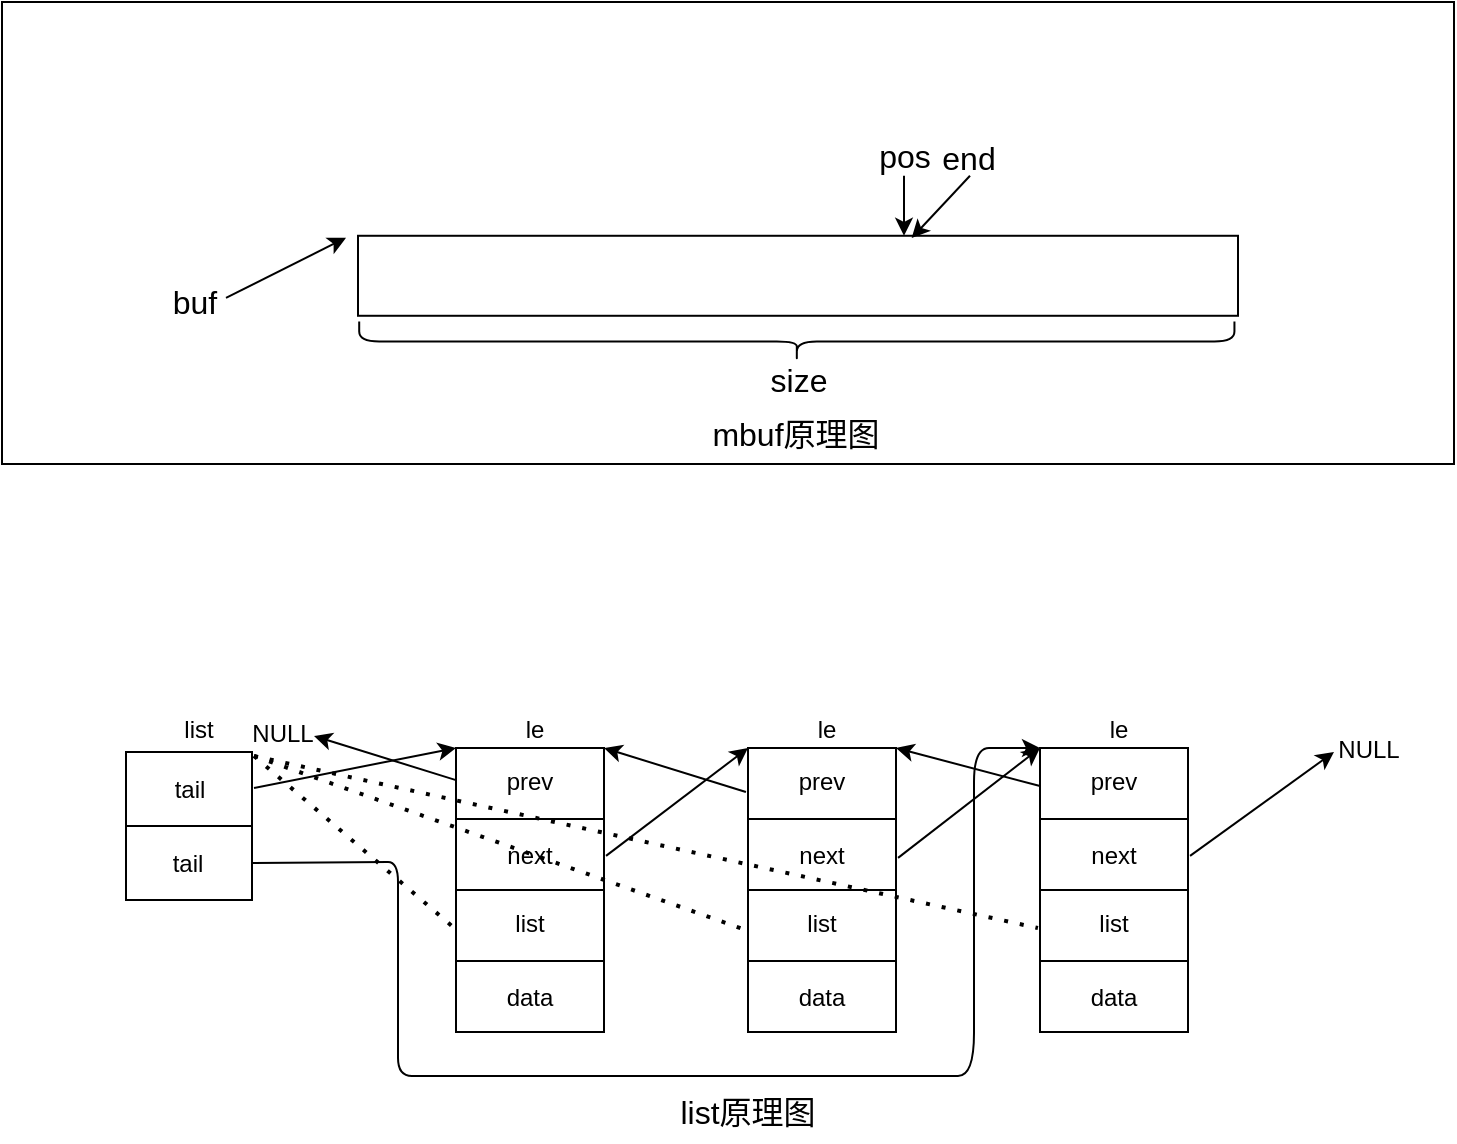 <mxfile version="16.4.2" type="github">
  <diagram id="dRZVVRlGf-jXTrrmjugY" name="第 1 页">
    <mxGraphModel dx="1422" dy="817" grid="0" gridSize="10" guides="1" tooltips="1" connect="1" arrows="1" fold="1" page="1" pageScale="1" pageWidth="827" pageHeight="1169" math="0" shadow="0">
      <root>
        <mxCell id="0" />
        <mxCell id="1" parent="0" />
        <mxCell id="5V9xe46QvoN5DuGvahXr-7" value="" style="rounded=0;whiteSpace=wrap;html=1;fontSize=16;" parent="1" vertex="1">
          <mxGeometry x="34" y="49" width="726" height="231" as="geometry" />
        </mxCell>
        <mxCell id="5V9xe46QvoN5DuGvahXr-1" value="" style="rounded=0;whiteSpace=wrap;html=1;" parent="1" vertex="1">
          <mxGeometry x="212" y="165.89" width="440" height="40" as="geometry" />
        </mxCell>
        <mxCell id="5V9xe46QvoN5DuGvahXr-3" value="" style="endArrow=classic;html=1;rounded=0;" parent="1" edge="1">
          <mxGeometry width="50" height="50" relative="1" as="geometry">
            <mxPoint x="146" y="196.89" as="sourcePoint" />
            <mxPoint x="206" y="166.89" as="targetPoint" />
          </mxGeometry>
        </mxCell>
        <mxCell id="5V9xe46QvoN5DuGvahXr-4" value="buf" style="text;html=1;align=center;verticalAlign=middle;resizable=0;points=[];autosize=1;strokeColor=none;fillColor=none;fontSize=16;" parent="1" vertex="1">
          <mxGeometry x="110" y="188.89" width="40" height="20" as="geometry" />
        </mxCell>
        <mxCell id="5V9xe46QvoN5DuGvahXr-5" value="" style="shape=curlyBracket;whiteSpace=wrap;html=1;rounded=1;flipH=1;rotation=90;" parent="1" vertex="1">
          <mxGeometry x="421.41" width="20" height="437.62" as="geometry" />
        </mxCell>
        <mxCell id="5V9xe46QvoN5DuGvahXr-6" value="size" style="text;html=1;align=center;verticalAlign=middle;resizable=0;points=[];autosize=1;strokeColor=none;fillColor=none;fontSize=16;" parent="1" vertex="1">
          <mxGeometry x="412" y="227.89" width="40" height="20" as="geometry" />
        </mxCell>
        <mxCell id="5V9xe46QvoN5DuGvahXr-8" value="mbuf原理图" style="text;html=1;strokeColor=none;fillColor=none;align=center;verticalAlign=middle;whiteSpace=wrap;rounded=0;fontSize=16;" parent="1" vertex="1">
          <mxGeometry x="386.41" y="250" width="90" height="30" as="geometry" />
        </mxCell>
        <mxCell id="5V9xe46QvoN5DuGvahXr-9" value="" style="endArrow=classic;html=1;rounded=0;fontSize=16;" parent="1" edge="1">
          <mxGeometry width="50" height="50" relative="1" as="geometry">
            <mxPoint x="485" y="135.89" as="sourcePoint" />
            <mxPoint x="485" y="165.89" as="targetPoint" />
          </mxGeometry>
        </mxCell>
        <mxCell id="5V9xe46QvoN5DuGvahXr-10" value="pos" style="text;html=1;align=center;verticalAlign=middle;resizable=0;points=[];autosize=1;strokeColor=none;fillColor=none;fontSize=16;flipH=1;flipV=1;" parent="1" vertex="1">
          <mxGeometry x="465" y="115.89" width="40" height="20" as="geometry" />
        </mxCell>
        <mxCell id="5V9xe46QvoN5DuGvahXr-11" value="" style="endArrow=classic;html=1;rounded=0;fontSize=16;entryX=0.311;entryY=0.028;entryDx=0;entryDy=0;entryPerimeter=0;" parent="1" edge="1">
          <mxGeometry width="50" height="50" relative="1" as="geometry">
            <mxPoint x="518" y="135.88" as="sourcePoint" />
            <mxPoint x="488.84" y="167.01" as="targetPoint" />
          </mxGeometry>
        </mxCell>
        <mxCell id="5V9xe46QvoN5DuGvahXr-12" value="end" style="text;html=1;align=center;verticalAlign=middle;resizable=0;points=[];autosize=1;strokeColor=none;fillColor=none;fontSize=16;flipH=1;flipV=1;" parent="1" vertex="1">
          <mxGeometry x="497" y="116.88" width="40" height="20" as="geometry" />
        </mxCell>
        <mxCell id="uSeVnQch3B0xx5EvV2r_-422" value="" style="rounded=0;whiteSpace=wrap;html=1;" vertex="1" parent="1">
          <mxGeometry x="261" y="422" width="74" height="142" as="geometry" />
        </mxCell>
        <mxCell id="uSeVnQch3B0xx5EvV2r_-423" value="" style="endArrow=none;html=1;rounded=0;entryX=1;entryY=0.5;entryDx=0;entryDy=0;exitX=0;exitY=0.5;exitDx=0;exitDy=0;" edge="1" parent="1" source="uSeVnQch3B0xx5EvV2r_-422" target="uSeVnQch3B0xx5EvV2r_-422">
          <mxGeometry width="50" height="50" relative="1" as="geometry">
            <mxPoint x="149" y="530" as="sourcePoint" />
            <mxPoint x="199" y="480" as="targetPoint" />
          </mxGeometry>
        </mxCell>
        <mxCell id="uSeVnQch3B0xx5EvV2r_-424" value="" style="endArrow=none;html=1;rounded=0;entryX=1;entryY=0.75;entryDx=0;entryDy=0;exitX=0;exitY=0.75;exitDx=0;exitDy=0;" edge="1" parent="1" source="uSeVnQch3B0xx5EvV2r_-422" target="uSeVnQch3B0xx5EvV2r_-422">
          <mxGeometry width="50" height="50" relative="1" as="geometry">
            <mxPoint x="164" y="547" as="sourcePoint" />
            <mxPoint x="214" y="497" as="targetPoint" />
          </mxGeometry>
        </mxCell>
        <mxCell id="uSeVnQch3B0xx5EvV2r_-425" value="" style="endArrow=none;html=1;rounded=0;entryX=1;entryY=0.25;entryDx=0;entryDy=0;exitX=0;exitY=0.25;exitDx=0;exitDy=0;" edge="1" parent="1" source="uSeVnQch3B0xx5EvV2r_-422" target="uSeVnQch3B0xx5EvV2r_-422">
          <mxGeometry width="50" height="50" relative="1" as="geometry">
            <mxPoint x="169" y="525" as="sourcePoint" />
            <mxPoint x="219" y="475" as="targetPoint" />
          </mxGeometry>
        </mxCell>
        <mxCell id="uSeVnQch3B0xx5EvV2r_-426" value="le" style="text;html=1;align=center;verticalAlign=middle;resizable=0;points=[];autosize=1;strokeColor=none;fillColor=none;" vertex="1" parent="1">
          <mxGeometry x="290" y="404" width="19" height="18" as="geometry" />
        </mxCell>
        <mxCell id="uSeVnQch3B0xx5EvV2r_-427" value="prev" style="text;html=1;strokeColor=none;fillColor=none;align=center;verticalAlign=middle;whiteSpace=wrap;rounded=0;" vertex="1" parent="1">
          <mxGeometry x="268" y="424" width="60" height="30" as="geometry" />
        </mxCell>
        <mxCell id="uSeVnQch3B0xx5EvV2r_-428" value="next" style="text;html=1;strokeColor=none;fillColor=none;align=center;verticalAlign=middle;whiteSpace=wrap;rounded=0;" vertex="1" parent="1">
          <mxGeometry x="268" y="461" width="60" height="30" as="geometry" />
        </mxCell>
        <mxCell id="uSeVnQch3B0xx5EvV2r_-429" value="list" style="text;html=1;strokeColor=none;fillColor=none;align=center;verticalAlign=middle;whiteSpace=wrap;rounded=0;" vertex="1" parent="1">
          <mxGeometry x="268" y="495" width="60" height="30" as="geometry" />
        </mxCell>
        <mxCell id="uSeVnQch3B0xx5EvV2r_-430" value="data" style="text;html=1;strokeColor=none;fillColor=none;align=center;verticalAlign=middle;whiteSpace=wrap;rounded=0;" vertex="1" parent="1">
          <mxGeometry x="268" y="532" width="60" height="30" as="geometry" />
        </mxCell>
        <mxCell id="uSeVnQch3B0xx5EvV2r_-432" value="" style="endArrow=none;html=1;rounded=0;entryX=1;entryY=0.5;entryDx=0;entryDy=0;exitX=0;exitY=0.5;exitDx=0;exitDy=0;" edge="1" parent="1" source="uSeVnQch3B0xx5EvV2r_-431" target="uSeVnQch3B0xx5EvV2r_-431">
          <mxGeometry width="50" height="50" relative="1" as="geometry">
            <mxPoint x="73.5" y="636" as="sourcePoint" />
            <mxPoint x="123.5" y="586" as="targetPoint" />
          </mxGeometry>
        </mxCell>
        <mxCell id="uSeVnQch3B0xx5EvV2r_-433" value="list" style="text;html=1;align=center;verticalAlign=middle;resizable=0;points=[];autosize=1;strokeColor=none;fillColor=none;" vertex="1" parent="1">
          <mxGeometry x="119.5" y="404" width="25" height="18" as="geometry" />
        </mxCell>
        <mxCell id="uSeVnQch3B0xx5EvV2r_-435" value="head" style="text;html=1;strokeColor=none;fillColor=none;align=center;verticalAlign=middle;whiteSpace=wrap;rounded=0;" vertex="1" parent="1">
          <mxGeometry x="100" y="427" width="60" height="30" as="geometry" />
        </mxCell>
        <mxCell id="uSeVnQch3B0xx5EvV2r_-437" value="" style="rounded=0;whiteSpace=wrap;html=1;" vertex="1" parent="1">
          <mxGeometry x="407" y="422" width="74" height="142" as="geometry" />
        </mxCell>
        <mxCell id="uSeVnQch3B0xx5EvV2r_-438" value="" style="endArrow=none;html=1;rounded=0;entryX=1;entryY=0.5;entryDx=0;entryDy=0;exitX=0;exitY=0.5;exitDx=0;exitDy=0;" edge="1" source="uSeVnQch3B0xx5EvV2r_-437" target="uSeVnQch3B0xx5EvV2r_-437" parent="1">
          <mxGeometry width="50" height="50" relative="1" as="geometry">
            <mxPoint x="295" y="530" as="sourcePoint" />
            <mxPoint x="345" y="480" as="targetPoint" />
          </mxGeometry>
        </mxCell>
        <mxCell id="uSeVnQch3B0xx5EvV2r_-439" value="" style="endArrow=none;html=1;rounded=0;entryX=1;entryY=0.75;entryDx=0;entryDy=0;exitX=0;exitY=0.75;exitDx=0;exitDy=0;" edge="1" source="uSeVnQch3B0xx5EvV2r_-437" target="uSeVnQch3B0xx5EvV2r_-437" parent="1">
          <mxGeometry width="50" height="50" relative="1" as="geometry">
            <mxPoint x="310" y="547" as="sourcePoint" />
            <mxPoint x="360" y="497" as="targetPoint" />
          </mxGeometry>
        </mxCell>
        <mxCell id="uSeVnQch3B0xx5EvV2r_-440" value="" style="endArrow=none;html=1;rounded=0;entryX=1;entryY=0.25;entryDx=0;entryDy=0;exitX=0;exitY=0.25;exitDx=0;exitDy=0;" edge="1" source="uSeVnQch3B0xx5EvV2r_-437" target="uSeVnQch3B0xx5EvV2r_-437" parent="1">
          <mxGeometry width="50" height="50" relative="1" as="geometry">
            <mxPoint x="315" y="525" as="sourcePoint" />
            <mxPoint x="365" y="475" as="targetPoint" />
          </mxGeometry>
        </mxCell>
        <mxCell id="uSeVnQch3B0xx5EvV2r_-441" value="le" style="text;html=1;align=center;verticalAlign=middle;resizable=0;points=[];autosize=1;strokeColor=none;fillColor=none;" vertex="1" parent="1">
          <mxGeometry x="436" y="404" width="19" height="18" as="geometry" />
        </mxCell>
        <mxCell id="uSeVnQch3B0xx5EvV2r_-442" value="prev" style="text;html=1;strokeColor=none;fillColor=none;align=center;verticalAlign=middle;whiteSpace=wrap;rounded=0;" vertex="1" parent="1">
          <mxGeometry x="414" y="424" width="60" height="30" as="geometry" />
        </mxCell>
        <mxCell id="uSeVnQch3B0xx5EvV2r_-443" value="next" style="text;html=1;strokeColor=none;fillColor=none;align=center;verticalAlign=middle;whiteSpace=wrap;rounded=0;" vertex="1" parent="1">
          <mxGeometry x="414" y="461" width="60" height="30" as="geometry" />
        </mxCell>
        <mxCell id="uSeVnQch3B0xx5EvV2r_-444" value="list" style="text;html=1;strokeColor=none;fillColor=none;align=center;verticalAlign=middle;whiteSpace=wrap;rounded=0;" vertex="1" parent="1">
          <mxGeometry x="414" y="495" width="60" height="30" as="geometry" />
        </mxCell>
        <mxCell id="uSeVnQch3B0xx5EvV2r_-445" value="data" style="text;html=1;strokeColor=none;fillColor=none;align=center;verticalAlign=middle;whiteSpace=wrap;rounded=0;" vertex="1" parent="1">
          <mxGeometry x="414" y="532" width="60" height="30" as="geometry" />
        </mxCell>
        <mxCell id="uSeVnQch3B0xx5EvV2r_-446" value="" style="rounded=0;whiteSpace=wrap;html=1;" vertex="1" parent="1">
          <mxGeometry x="553" y="422" width="74" height="142" as="geometry" />
        </mxCell>
        <mxCell id="uSeVnQch3B0xx5EvV2r_-447" value="" style="endArrow=none;html=1;rounded=0;entryX=1;entryY=0.5;entryDx=0;entryDy=0;exitX=0;exitY=0.5;exitDx=0;exitDy=0;" edge="1" source="uSeVnQch3B0xx5EvV2r_-446" target="uSeVnQch3B0xx5EvV2r_-446" parent="1">
          <mxGeometry width="50" height="50" relative="1" as="geometry">
            <mxPoint x="441" y="530" as="sourcePoint" />
            <mxPoint x="491" y="480" as="targetPoint" />
          </mxGeometry>
        </mxCell>
        <mxCell id="uSeVnQch3B0xx5EvV2r_-448" value="" style="endArrow=none;html=1;rounded=0;entryX=1;entryY=0.75;entryDx=0;entryDy=0;exitX=0;exitY=0.75;exitDx=0;exitDy=0;" edge="1" source="uSeVnQch3B0xx5EvV2r_-446" target="uSeVnQch3B0xx5EvV2r_-446" parent="1">
          <mxGeometry width="50" height="50" relative="1" as="geometry">
            <mxPoint x="456" y="547" as="sourcePoint" />
            <mxPoint x="506" y="497" as="targetPoint" />
          </mxGeometry>
        </mxCell>
        <mxCell id="uSeVnQch3B0xx5EvV2r_-449" value="" style="endArrow=none;html=1;rounded=0;entryX=1;entryY=0.25;entryDx=0;entryDy=0;exitX=0;exitY=0.25;exitDx=0;exitDy=0;" edge="1" source="uSeVnQch3B0xx5EvV2r_-446" target="uSeVnQch3B0xx5EvV2r_-446" parent="1">
          <mxGeometry width="50" height="50" relative="1" as="geometry">
            <mxPoint x="461" y="525" as="sourcePoint" />
            <mxPoint x="511" y="475" as="targetPoint" />
          </mxGeometry>
        </mxCell>
        <mxCell id="uSeVnQch3B0xx5EvV2r_-450" value="le" style="text;html=1;align=center;verticalAlign=middle;resizable=0;points=[];autosize=1;strokeColor=none;fillColor=none;" vertex="1" parent="1">
          <mxGeometry x="582" y="404" width="19" height="18" as="geometry" />
        </mxCell>
        <mxCell id="uSeVnQch3B0xx5EvV2r_-451" value="prev" style="text;html=1;strokeColor=none;fillColor=none;align=center;verticalAlign=middle;whiteSpace=wrap;rounded=0;" vertex="1" parent="1">
          <mxGeometry x="560" y="424" width="60" height="30" as="geometry" />
        </mxCell>
        <mxCell id="uSeVnQch3B0xx5EvV2r_-452" value="next" style="text;html=1;strokeColor=none;fillColor=none;align=center;verticalAlign=middle;whiteSpace=wrap;rounded=0;" vertex="1" parent="1">
          <mxGeometry x="560" y="461" width="60" height="30" as="geometry" />
        </mxCell>
        <mxCell id="uSeVnQch3B0xx5EvV2r_-453" value="list" style="text;html=1;strokeColor=none;fillColor=none;align=center;verticalAlign=middle;whiteSpace=wrap;rounded=0;" vertex="1" parent="1">
          <mxGeometry x="560" y="495" width="60" height="30" as="geometry" />
        </mxCell>
        <mxCell id="uSeVnQch3B0xx5EvV2r_-454" value="data" style="text;html=1;strokeColor=none;fillColor=none;align=center;verticalAlign=middle;whiteSpace=wrap;rounded=0;" vertex="1" parent="1">
          <mxGeometry x="560" y="532" width="60" height="30" as="geometry" />
        </mxCell>
        <mxCell id="uSeVnQch3B0xx5EvV2r_-455" value="" style="endArrow=classic;html=1;rounded=0;exitX=1;exitY=0.5;exitDx=0;exitDy=0;entryX=0;entryY=0;entryDx=0;entryDy=0;" edge="1" parent="1" source="uSeVnQch3B0xx5EvV2r_-435" target="uSeVnQch3B0xx5EvV2r_-422">
          <mxGeometry width="50" height="50" relative="1" as="geometry">
            <mxPoint x="154" y="584" as="sourcePoint" />
            <mxPoint x="204" y="534" as="targetPoint" />
          </mxGeometry>
        </mxCell>
        <mxCell id="uSeVnQch3B0xx5EvV2r_-457" value="" style="endArrow=classic;html=1;rounded=0;exitX=1.014;exitY=0.38;exitDx=0;exitDy=0;exitPerimeter=0;entryX=0;entryY=0;entryDx=0;entryDy=0;" edge="1" parent="1" source="uSeVnQch3B0xx5EvV2r_-422" target="uSeVnQch3B0xx5EvV2r_-437">
          <mxGeometry width="50" height="50" relative="1" as="geometry">
            <mxPoint x="285" y="665" as="sourcePoint" />
            <mxPoint x="335" y="615" as="targetPoint" />
          </mxGeometry>
        </mxCell>
        <mxCell id="uSeVnQch3B0xx5EvV2r_-458" value="" style="endArrow=classic;html=1;rounded=0;entryX=0;entryY=0;entryDx=0;entryDy=0;exitX=1.014;exitY=0.387;exitDx=0;exitDy=0;exitPerimeter=0;" edge="1" parent="1" source="uSeVnQch3B0xx5EvV2r_-437" target="uSeVnQch3B0xx5EvV2r_-446">
          <mxGeometry width="50" height="50" relative="1" as="geometry">
            <mxPoint x="449" y="654" as="sourcePoint" />
            <mxPoint x="499" y="604" as="targetPoint" />
          </mxGeometry>
        </mxCell>
        <mxCell id="uSeVnQch3B0xx5EvV2r_-459" value="" style="endArrow=classic;html=1;rounded=0;exitX=1.014;exitY=0.38;exitDx=0;exitDy=0;exitPerimeter=0;" edge="1" parent="1" source="uSeVnQch3B0xx5EvV2r_-446">
          <mxGeometry width="50" height="50" relative="1" as="geometry">
            <mxPoint x="695" y="494" as="sourcePoint" />
            <mxPoint x="700" y="424" as="targetPoint" />
          </mxGeometry>
        </mxCell>
        <mxCell id="uSeVnQch3B0xx5EvV2r_-460" value="NULL" style="text;html=1;align=center;verticalAlign=middle;resizable=0;points=[];autosize=1;strokeColor=none;fillColor=none;" vertex="1" parent="1">
          <mxGeometry x="696" y="414" width="41" height="18" as="geometry" />
        </mxCell>
        <mxCell id="uSeVnQch3B0xx5EvV2r_-465" value="" style="curved=1;endArrow=classic;html=1;rounded=0;exitX=1;exitY=0.75;exitDx=0;exitDy=0;entryX=0;entryY=0;entryDx=0;entryDy=0;startArrow=none;" edge="1" parent="1" source="uSeVnQch3B0xx5EvV2r_-431" target="uSeVnQch3B0xx5EvV2r_-446">
          <mxGeometry width="50" height="50" relative="1" as="geometry">
            <mxPoint x="248" y="616" as="sourcePoint" />
            <mxPoint x="298" y="566" as="targetPoint" />
            <Array as="points">
              <mxPoint x="222" y="479" />
              <mxPoint x="232" y="479" />
              <mxPoint x="232" y="499" />
              <mxPoint x="232" y="524" />
              <mxPoint x="232" y="568" />
              <mxPoint x="232" y="586" />
              <mxPoint x="246" y="586" />
              <mxPoint x="266" y="586" />
              <mxPoint x="303" y="586" />
              <mxPoint x="379" y="586" />
              <mxPoint x="504" y="586" />
              <mxPoint x="520" y="586" />
              <mxPoint x="520" y="543" />
              <mxPoint x="520" y="524" />
              <mxPoint x="520" y="456" />
              <mxPoint x="520" y="422" />
              <mxPoint x="535" y="422" />
            </Array>
          </mxGeometry>
        </mxCell>
        <mxCell id="uSeVnQch3B0xx5EvV2r_-466" value="" style="endArrow=none;dashed=1;html=1;dashPattern=1 3;strokeWidth=2;rounded=0;entryX=-0.027;entryY=0.627;entryDx=0;entryDy=0;entryPerimeter=0;exitX=1;exitY=0;exitDx=0;exitDy=0;" edge="1" parent="1" source="uSeVnQch3B0xx5EvV2r_-477" target="uSeVnQch3B0xx5EvV2r_-422">
          <mxGeometry width="50" height="50" relative="1" as="geometry">
            <mxPoint x="-2" y="548" as="sourcePoint" />
            <mxPoint x="191" y="511" as="targetPoint" />
          </mxGeometry>
        </mxCell>
        <mxCell id="uSeVnQch3B0xx5EvV2r_-467" value="" style="endArrow=none;dashed=1;html=1;dashPattern=1 3;strokeWidth=2;rounded=0;entryX=-0.014;entryY=0.641;entryDx=0;entryDy=0;entryPerimeter=0;exitX=1;exitY=0;exitDx=0;exitDy=0;" edge="1" parent="1" source="uSeVnQch3B0xx5EvV2r_-477" target="uSeVnQch3B0xx5EvV2r_-437">
          <mxGeometry width="50" height="50" relative="1" as="geometry">
            <mxPoint x="156" y="420" as="sourcePoint" />
            <mxPoint x="359" y="612" as="targetPoint" />
          </mxGeometry>
        </mxCell>
        <mxCell id="uSeVnQch3B0xx5EvV2r_-468" value="" style="endArrow=none;dashed=1;html=1;dashPattern=1 3;strokeWidth=2;rounded=0;entryX=-0.014;entryY=0.634;entryDx=0;entryDy=0;entryPerimeter=0;exitX=1;exitY=0;exitDx=0;exitDy=0;" edge="1" parent="1" source="uSeVnQch3B0xx5EvV2r_-477" target="uSeVnQch3B0xx5EvV2r_-446">
          <mxGeometry width="50" height="50" relative="1" as="geometry">
            <mxPoint x="180" y="423" as="sourcePoint" />
            <mxPoint x="457" y="631" as="targetPoint" />
          </mxGeometry>
        </mxCell>
        <mxCell id="uSeVnQch3B0xx5EvV2r_-469" value="list原理图" style="text;html=1;strokeColor=none;fillColor=none;align=center;verticalAlign=middle;whiteSpace=wrap;rounded=0;fontSize=16;" vertex="1" parent="1">
          <mxGeometry x="362" y="589" width="90" height="30" as="geometry" />
        </mxCell>
        <mxCell id="uSeVnQch3B0xx5EvV2r_-470" value="" style="endArrow=classic;html=1;rounded=0;exitX=0;exitY=0.134;exitDx=0;exitDy=0;exitPerimeter=0;entryX=1;entryY=0;entryDx=0;entryDy=0;" edge="1" parent="1" source="uSeVnQch3B0xx5EvV2r_-446" target="uSeVnQch3B0xx5EvV2r_-437">
          <mxGeometry width="50" height="50" relative="1" as="geometry">
            <mxPoint x="444" y="677" as="sourcePoint" />
            <mxPoint x="494" y="627" as="targetPoint" />
          </mxGeometry>
        </mxCell>
        <mxCell id="uSeVnQch3B0xx5EvV2r_-471" value="" style="endArrow=classic;html=1;rounded=0;exitX=-0.014;exitY=0.155;exitDx=0;exitDy=0;exitPerimeter=0;entryX=1;entryY=0;entryDx=0;entryDy=0;" edge="1" parent="1" source="uSeVnQch3B0xx5EvV2r_-437" target="uSeVnQch3B0xx5EvV2r_-422">
          <mxGeometry width="50" height="50" relative="1" as="geometry">
            <mxPoint x="320" y="395" as="sourcePoint" />
            <mxPoint x="370" y="345" as="targetPoint" />
          </mxGeometry>
        </mxCell>
        <mxCell id="uSeVnQch3B0xx5EvV2r_-472" value="" style="endArrow=classic;html=1;rounded=0;exitX=0;exitY=0.113;exitDx=0;exitDy=0;exitPerimeter=0;" edge="1" parent="1" source="uSeVnQch3B0xx5EvV2r_-422">
          <mxGeometry width="50" height="50" relative="1" as="geometry">
            <mxPoint x="205" y="384" as="sourcePoint" />
            <mxPoint x="190" y="416" as="targetPoint" />
          </mxGeometry>
        </mxCell>
        <mxCell id="uSeVnQch3B0xx5EvV2r_-473" value="NULL" style="text;html=1;align=center;verticalAlign=middle;resizable=0;points=[];autosize=1;strokeColor=none;fillColor=none;" vertex="1" parent="1">
          <mxGeometry x="153" y="406" width="41" height="18" as="geometry" />
        </mxCell>
        <mxCell id="uSeVnQch3B0xx5EvV2r_-475" value="" style="endArrow=none;html=1;rounded=0;entryX=1;entryY=0.5;entryDx=0;entryDy=0;exitX=0;exitY=0.5;exitDx=0;exitDy=0;" edge="1" source="uSeVnQch3B0xx5EvV2r_-431" target="uSeVnQch3B0xx5EvV2r_-431" parent="1">
          <mxGeometry width="50" height="50" relative="1" as="geometry">
            <mxPoint x="-65" y="585" as="sourcePoint" />
            <mxPoint x="-2" y="585" as="targetPoint" />
          </mxGeometry>
        </mxCell>
        <mxCell id="uSeVnQch3B0xx5EvV2r_-477" value="head" style="text;html=1;strokeColor=none;fillColor=none;align=center;verticalAlign=middle;whiteSpace=wrap;rounded=0;" vertex="1" parent="1">
          <mxGeometry x="100" y="426" width="60" height="30" as="geometry" />
        </mxCell>
        <mxCell id="uSeVnQch3B0xx5EvV2r_-431" value="" style="rounded=0;whiteSpace=wrap;html=1;" vertex="1" parent="1">
          <mxGeometry x="96" y="424" width="63" height="74" as="geometry" />
        </mxCell>
        <mxCell id="uSeVnQch3B0xx5EvV2r_-482" value="" style="endArrow=none;html=1;rounded=0;exitX=0;exitY=0.5;exitDx=0;exitDy=0;entryX=1;entryY=0.5;entryDx=0;entryDy=0;" edge="1" parent="1" source="uSeVnQch3B0xx5EvV2r_-431" target="uSeVnQch3B0xx5EvV2r_-431">
          <mxGeometry width="50" height="50" relative="1" as="geometry">
            <mxPoint x="120" y="650" as="sourcePoint" />
            <mxPoint x="170" y="600" as="targetPoint" />
          </mxGeometry>
        </mxCell>
        <mxCell id="uSeVnQch3B0xx5EvV2r_-436" value="tail" style="text;html=1;strokeColor=none;fillColor=none;align=center;verticalAlign=middle;whiteSpace=wrap;rounded=0;" vertex="1" parent="1">
          <mxGeometry x="97.5" y="428" width="60" height="30" as="geometry" />
        </mxCell>
        <mxCell id="uSeVnQch3B0xx5EvV2r_-478" value="tail" style="text;html=1;strokeColor=none;fillColor=none;align=center;verticalAlign=middle;whiteSpace=wrap;rounded=0;" vertex="1" parent="1">
          <mxGeometry x="96.5" y="465" width="60" height="30" as="geometry" />
        </mxCell>
      </root>
    </mxGraphModel>
  </diagram>
</mxfile>
